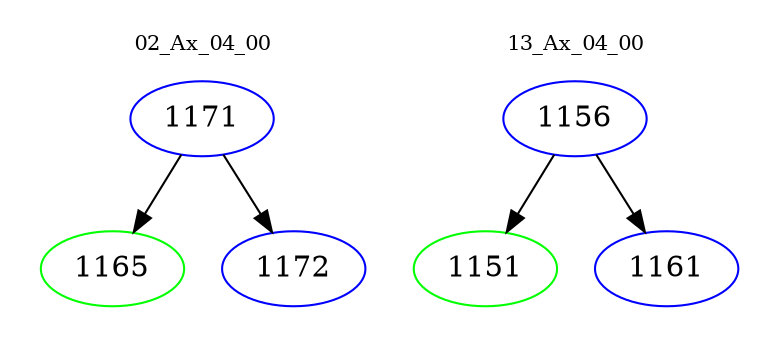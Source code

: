 digraph{
subgraph cluster_0 {
color = white
label = "02_Ax_04_00";
fontsize=10;
T0_1171 [label="1171", color="blue"]
T0_1171 -> T0_1165 [color="black"]
T0_1165 [label="1165", color="green"]
T0_1171 -> T0_1172 [color="black"]
T0_1172 [label="1172", color="blue"]
}
subgraph cluster_1 {
color = white
label = "13_Ax_04_00";
fontsize=10;
T1_1156 [label="1156", color="blue"]
T1_1156 -> T1_1151 [color="black"]
T1_1151 [label="1151", color="green"]
T1_1156 -> T1_1161 [color="black"]
T1_1161 [label="1161", color="blue"]
}
}
